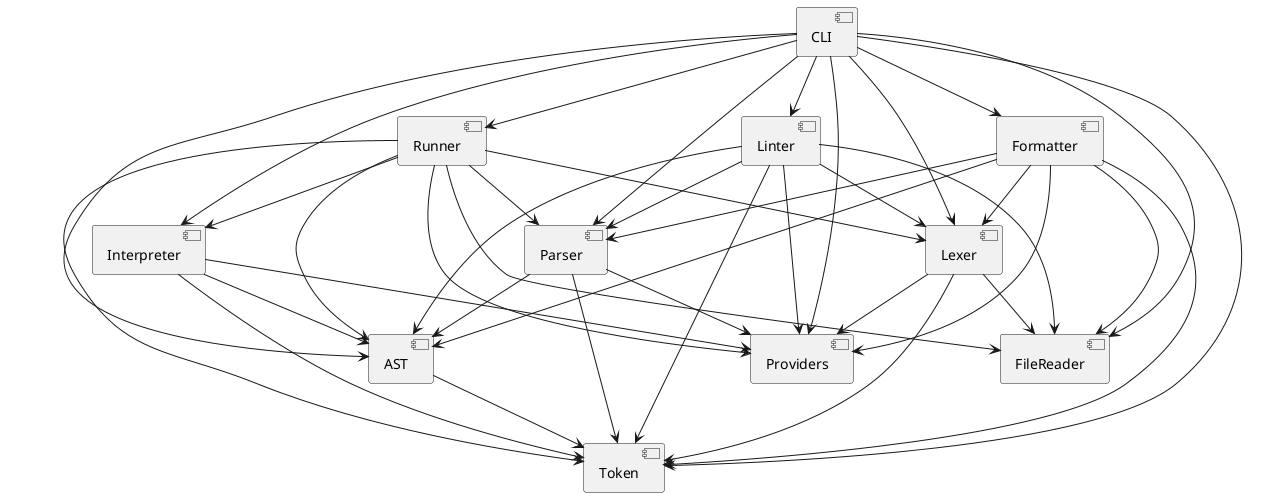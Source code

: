 @startuml

component Token
component FileReader
component Providers

component AST {
    [AST] --> Token
}

component Parser {
    [Parser] --> Token
    [Parser] --> AST
    [Parser] --> Providers
}

component Lexer {
    [Lexer] --> Token
    [Lexer] --> FileReader
    [Lexer] --> Providers
}

component Formatter {
    [Formatter] --> Token
    [Formatter] --> AST
    [Formatter] --> FileReader
    [Formatter] --> Providers
    [Formatter] --> Lexer
    [Formatter] --> Parser
}

component Interpreter {
    [Interpreter] --> AST
    [Interpreter] --> Token
    [Interpreter] --> Providers
}

component Linter {
    [Linter] --> AST
    [Linter] --> Token
    [Linter] --> FileReader
    [Linter] --> Lexer
    [Linter] --> Parser
    [Linter] --> Providers
}

component Runner {
    [Runner] --> Token
    [Runner] --> AST
    [Runner] --> Lexer
    [Runner] --> Parser
    [Runner] --> Interpreter
    [Runner] --> FileReader
    [Runner] --> Providers
}

component CLI {
    [CLI] --> AST
    [CLI] --> Token
    [CLI] --> Parser
    [CLI] --> Lexer
    [CLI] --> Formatter
    [CLI] --> Interpreter
    [CLI] --> Linter
    [CLI] --> FileReader
    [CLI] --> Runner
    [CLI] --> Providers
}

@enduml
